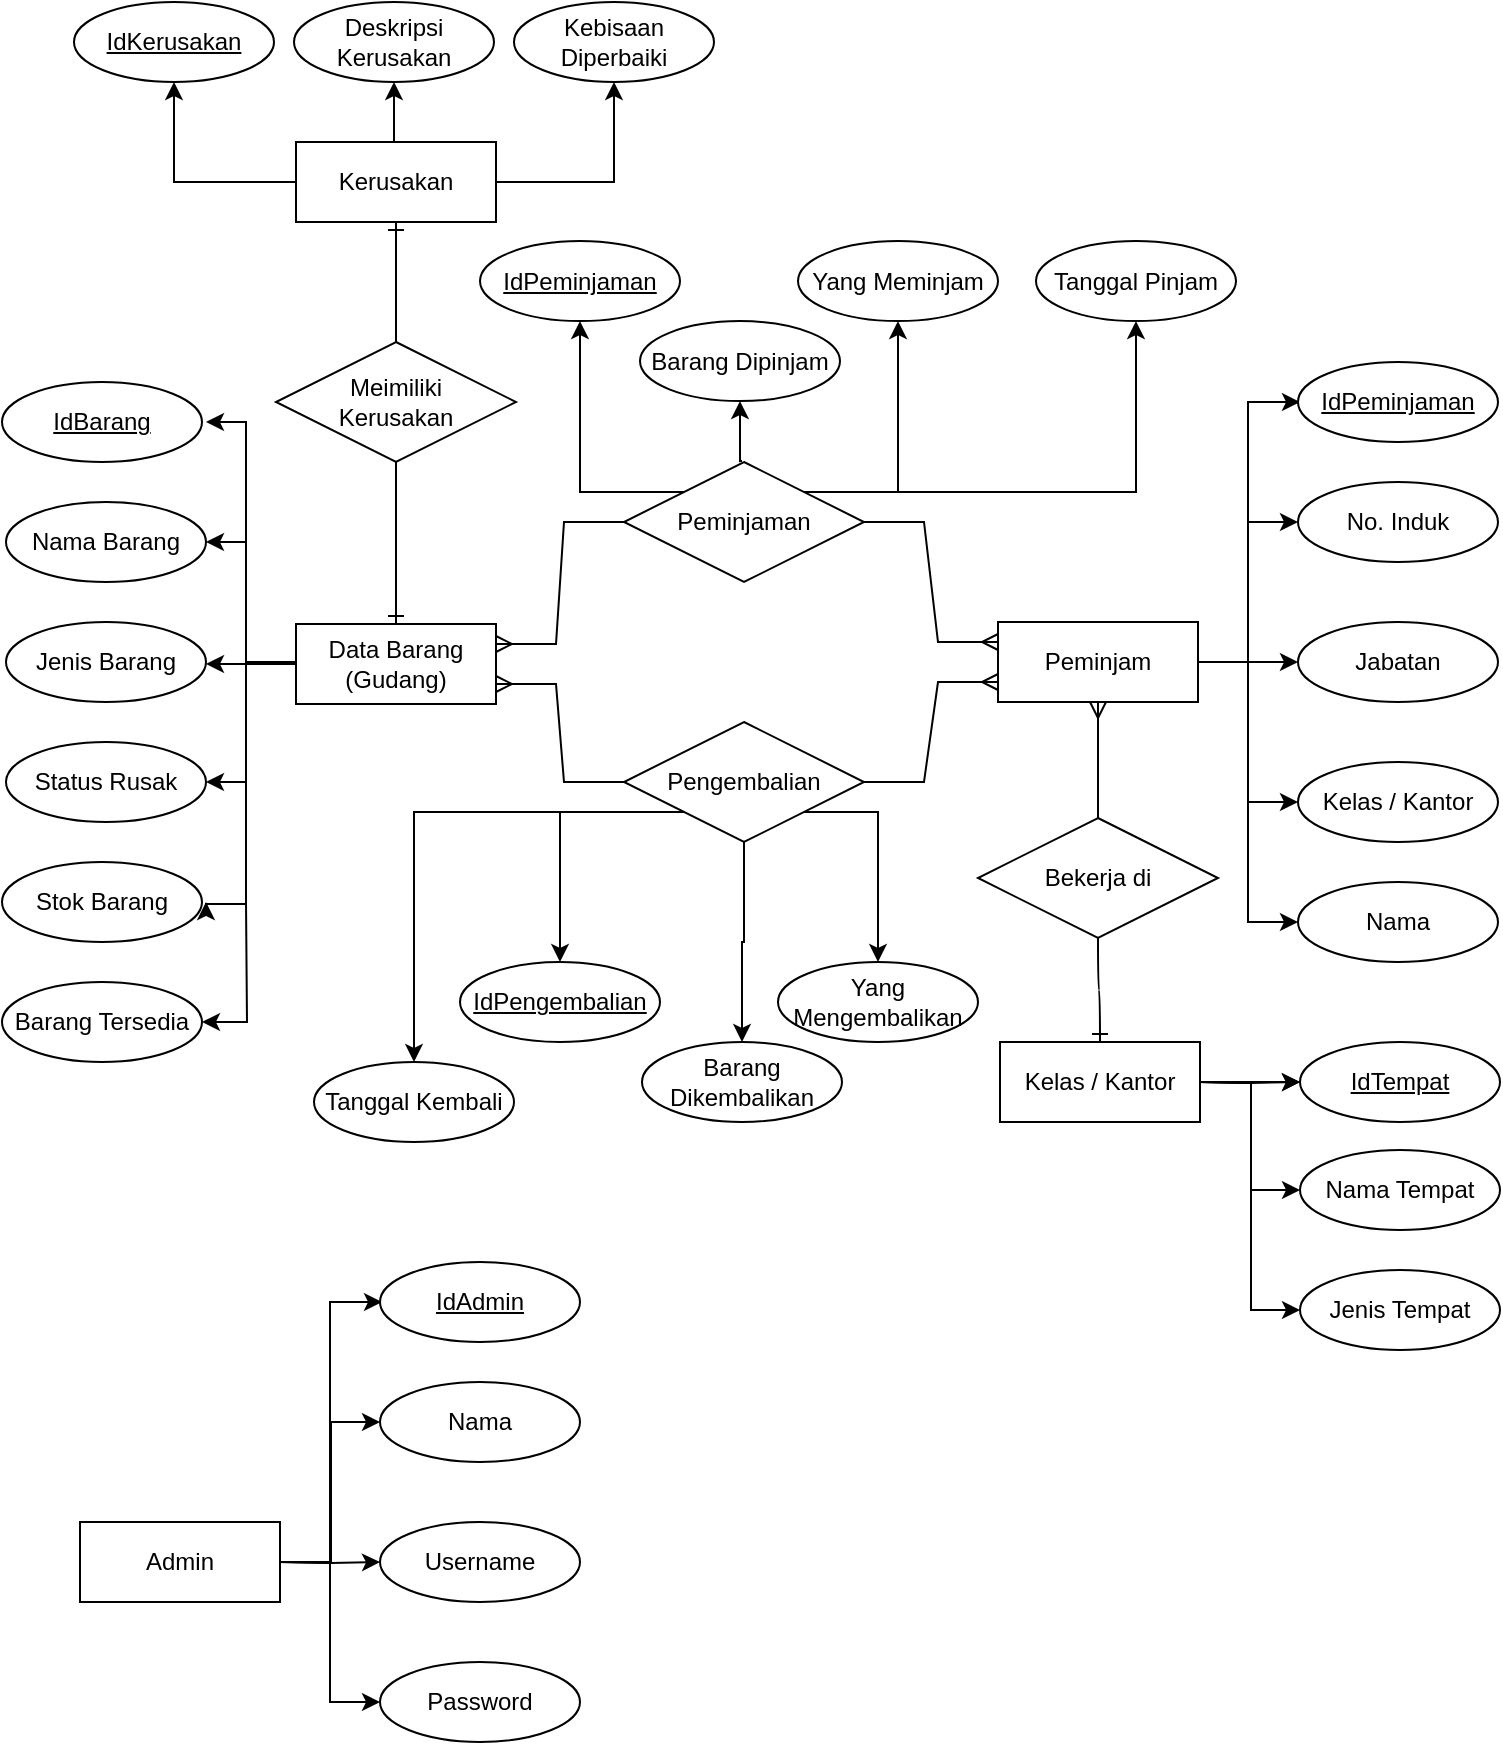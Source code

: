 <mxfile version="22.1.2" type="github">
  <diagram id="R2lEEEUBdFMjLlhIrx00" name="Page-1">
    <mxGraphModel dx="978" dy="496" grid="1" gridSize="10" guides="1" tooltips="1" connect="1" arrows="1" fold="1" page="1" pageScale="1" pageWidth="850" pageHeight="1100" math="0" shadow="0" extFonts="Permanent Marker^https://fonts.googleapis.com/css?family=Permanent+Marker">
      <root>
        <mxCell id="0" />
        <mxCell id="1" parent="0" />
        <mxCell id="rnDNzWzCn7bHDK5vCDhE-5" style="edgeStyle=orthogonalEdgeStyle;rounded=0;orthogonalLoop=1;jettySize=auto;html=1;exitX=1;exitY=0.5;exitDx=0;exitDy=0;entryX=0;entryY=0.5;entryDx=0;entryDy=0;" edge="1" parent="1" source="rnDNzWzCn7bHDK5vCDhE-1" target="rnDNzWzCn7bHDK5vCDhE-4">
          <mxGeometry relative="1" as="geometry" />
        </mxCell>
        <mxCell id="rnDNzWzCn7bHDK5vCDhE-6" style="edgeStyle=orthogonalEdgeStyle;rounded=0;orthogonalLoop=1;jettySize=auto;html=1;entryX=0;entryY=0.5;entryDx=0;entryDy=0;" edge="1" parent="1" source="rnDNzWzCn7bHDK5vCDhE-1" target="rnDNzWzCn7bHDK5vCDhE-3">
          <mxGeometry relative="1" as="geometry" />
        </mxCell>
        <mxCell id="rnDNzWzCn7bHDK5vCDhE-7" style="edgeStyle=orthogonalEdgeStyle;rounded=0;orthogonalLoop=1;jettySize=auto;html=1;entryX=0;entryY=0.5;entryDx=0;entryDy=0;" edge="1" parent="1" source="rnDNzWzCn7bHDK5vCDhE-1" target="rnDNzWzCn7bHDK5vCDhE-2">
          <mxGeometry relative="1" as="geometry" />
        </mxCell>
        <mxCell id="rnDNzWzCn7bHDK5vCDhE-14" value="" style="edgeStyle=orthogonalEdgeStyle;rounded=0;orthogonalLoop=1;jettySize=auto;html=1;exitX=1;exitY=0.5;exitDx=0;exitDy=0;entryX=0;entryY=0.5;entryDx=0;entryDy=0;" edge="1" parent="1" source="rnDNzWzCn7bHDK5vCDhE-1">
          <mxGeometry relative="1" as="geometry">
            <mxPoint x="644" y="340" as="sourcePoint" />
            <mxPoint x="690" y="210" as="targetPoint" />
            <Array as="points">
              <mxPoint x="664" y="340" />
              <mxPoint x="664" y="210" />
            </Array>
          </mxGeometry>
        </mxCell>
        <mxCell id="rnDNzWzCn7bHDK5vCDhE-72" style="edgeStyle=entityRelationEdgeStyle;rounded=0;orthogonalLoop=1;jettySize=auto;html=1;exitX=0;exitY=0.25;exitDx=0;exitDy=0;entryX=1;entryY=0.5;entryDx=0;entryDy=0;elbow=vertical;endArrow=none;endFill=0;startArrow=ERmany;startFill=0;" edge="1" parent="1" source="rnDNzWzCn7bHDK5vCDhE-1" target="rnDNzWzCn7bHDK5vCDhE-70">
          <mxGeometry relative="1" as="geometry" />
        </mxCell>
        <mxCell id="rnDNzWzCn7bHDK5vCDhE-1" value="Peminjam" style="whiteSpace=wrap;html=1;align=center;" vertex="1" parent="1">
          <mxGeometry x="539" y="320" width="100" height="40" as="geometry" />
        </mxCell>
        <mxCell id="rnDNzWzCn7bHDK5vCDhE-2" value="No. Induk" style="ellipse;whiteSpace=wrap;html=1;align=center;" vertex="1" parent="1">
          <mxGeometry x="689" y="250" width="100" height="40" as="geometry" />
        </mxCell>
        <mxCell id="rnDNzWzCn7bHDK5vCDhE-3" value="Jabatan" style="ellipse;whiteSpace=wrap;html=1;align=center;" vertex="1" parent="1">
          <mxGeometry x="689" y="320" width="100" height="40" as="geometry" />
        </mxCell>
        <mxCell id="rnDNzWzCn7bHDK5vCDhE-4" value="Kelas / Kantor" style="ellipse;whiteSpace=wrap;html=1;align=center;" vertex="1" parent="1">
          <mxGeometry x="689" y="390" width="100" height="40" as="geometry" />
        </mxCell>
        <mxCell id="rnDNzWzCn7bHDK5vCDhE-8" value="Admin" style="whiteSpace=wrap;html=1;align=center;" vertex="1" parent="1">
          <mxGeometry x="80" y="770" width="100" height="40" as="geometry" />
        </mxCell>
        <mxCell id="rnDNzWzCn7bHDK5vCDhE-64" style="edgeStyle=orthogonalEdgeStyle;rounded=0;orthogonalLoop=1;jettySize=auto;html=1;exitX=0;exitY=0.5;exitDx=0;exitDy=0;" edge="1" parent="1" source="rnDNzWzCn7bHDK5vCDhE-10">
          <mxGeometry relative="1" as="geometry">
            <mxPoint x="143" y="220" as="targetPoint" />
            <Array as="points">
              <mxPoint x="163" y="341" />
              <mxPoint x="163" y="220" />
            </Array>
          </mxGeometry>
        </mxCell>
        <mxCell id="rnDNzWzCn7bHDK5vCDhE-66" style="edgeStyle=orthogonalEdgeStyle;rounded=0;orthogonalLoop=1;jettySize=auto;html=1;" edge="1" parent="1" source="rnDNzWzCn7bHDK5vCDhE-10">
          <mxGeometry relative="1" as="geometry">
            <mxPoint x="143" y="341" as="targetPoint" />
          </mxGeometry>
        </mxCell>
        <mxCell id="rnDNzWzCn7bHDK5vCDhE-67" style="edgeStyle=orthogonalEdgeStyle;rounded=0;orthogonalLoop=1;jettySize=auto;html=1;exitX=0;exitY=0.5;exitDx=0;exitDy=0;" edge="1" parent="1" source="rnDNzWzCn7bHDK5vCDhE-10">
          <mxGeometry relative="1" as="geometry">
            <mxPoint x="143" y="400" as="targetPoint" />
            <Array as="points">
              <mxPoint x="163" y="340" />
              <mxPoint x="163" y="400" />
            </Array>
          </mxGeometry>
        </mxCell>
        <mxCell id="rnDNzWzCn7bHDK5vCDhE-10" value="Data Barang (Gudang)" style="whiteSpace=wrap;html=1;align=center;" vertex="1" parent="1">
          <mxGeometry x="188" y="321" width="100" height="40" as="geometry" />
        </mxCell>
        <mxCell id="rnDNzWzCn7bHDK5vCDhE-87" style="edgeStyle=orthogonalEdgeStyle;rounded=0;orthogonalLoop=1;jettySize=auto;html=1;entryX=0.5;entryY=1;entryDx=0;entryDy=0;" edge="1" parent="1" source="rnDNzWzCn7bHDK5vCDhE-11" target="rnDNzWzCn7bHDK5vCDhE-82">
          <mxGeometry relative="1" as="geometry" />
        </mxCell>
        <mxCell id="rnDNzWzCn7bHDK5vCDhE-88" style="edgeStyle=orthogonalEdgeStyle;rounded=0;orthogonalLoop=1;jettySize=auto;html=1;exitX=0.5;exitY=0;exitDx=0;exitDy=0;entryX=0.5;entryY=1;entryDx=0;entryDy=0;" edge="1" parent="1" source="rnDNzWzCn7bHDK5vCDhE-11" target="rnDNzWzCn7bHDK5vCDhE-84">
          <mxGeometry relative="1" as="geometry" />
        </mxCell>
        <mxCell id="rnDNzWzCn7bHDK5vCDhE-89" style="edgeStyle=orthogonalEdgeStyle;rounded=0;orthogonalLoop=1;jettySize=auto;html=1;exitX=1;exitY=0.5;exitDx=0;exitDy=0;entryX=0.5;entryY=1;entryDx=0;entryDy=0;" edge="1" parent="1" source="rnDNzWzCn7bHDK5vCDhE-11" target="rnDNzWzCn7bHDK5vCDhE-85">
          <mxGeometry relative="1" as="geometry" />
        </mxCell>
        <mxCell id="rnDNzWzCn7bHDK5vCDhE-11" value="Kerusakan" style="whiteSpace=wrap;html=1;align=center;" vertex="1" parent="1">
          <mxGeometry x="188" y="80" width="100" height="40" as="geometry" />
        </mxCell>
        <mxCell id="rnDNzWzCn7bHDK5vCDhE-12" value="Kelas / Kantor" style="whiteSpace=wrap;html=1;align=center;" vertex="1" parent="1">
          <mxGeometry x="540" y="530" width="100" height="40" as="geometry" />
        </mxCell>
        <mxCell id="rnDNzWzCn7bHDK5vCDhE-15" value="IdPeminjaman" style="ellipse;whiteSpace=wrap;html=1;align=center;fontStyle=4;" vertex="1" parent="1">
          <mxGeometry x="689" y="190" width="100" height="40" as="geometry" />
        </mxCell>
        <mxCell id="rnDNzWzCn7bHDK5vCDhE-16" style="edgeStyle=orthogonalEdgeStyle;rounded=0;orthogonalLoop=1;jettySize=auto;html=1;exitX=1;exitY=0.5;exitDx=0;exitDy=0;entryX=0;entryY=0.5;entryDx=0;entryDy=0;" edge="1" parent="1" target="rnDNzWzCn7bHDK5vCDhE-22">
          <mxGeometry relative="1" as="geometry">
            <mxPoint x="180" y="790" as="sourcePoint" />
            <Array as="points">
              <mxPoint x="205" y="790" />
              <mxPoint x="205" y="860" />
            </Array>
          </mxGeometry>
        </mxCell>
        <mxCell id="rnDNzWzCn7bHDK5vCDhE-17" style="edgeStyle=orthogonalEdgeStyle;rounded=0;orthogonalLoop=1;jettySize=auto;html=1;entryX=0;entryY=0.5;entryDx=0;entryDy=0;" edge="1" parent="1" target="rnDNzWzCn7bHDK5vCDhE-21">
          <mxGeometry relative="1" as="geometry">
            <mxPoint x="180" y="790" as="sourcePoint" />
          </mxGeometry>
        </mxCell>
        <mxCell id="rnDNzWzCn7bHDK5vCDhE-18" style="edgeStyle=orthogonalEdgeStyle;rounded=0;orthogonalLoop=1;jettySize=auto;html=1;entryX=0;entryY=0.5;entryDx=0;entryDy=0;" edge="1" parent="1" target="rnDNzWzCn7bHDK5vCDhE-20">
          <mxGeometry relative="1" as="geometry">
            <mxPoint x="180" y="790" as="sourcePoint" />
          </mxGeometry>
        </mxCell>
        <mxCell id="rnDNzWzCn7bHDK5vCDhE-19" value="" style="edgeStyle=orthogonalEdgeStyle;rounded=0;orthogonalLoop=1;jettySize=auto;html=1;exitX=1;exitY=0.5;exitDx=0;exitDy=0;entryX=0;entryY=0.5;entryDx=0;entryDy=0;" edge="1" parent="1">
          <mxGeometry relative="1" as="geometry">
            <mxPoint x="180" y="790" as="sourcePoint" />
            <mxPoint x="231" y="660" as="targetPoint" />
            <Array as="points">
              <mxPoint x="205" y="790" />
              <mxPoint x="205" y="660" />
            </Array>
          </mxGeometry>
        </mxCell>
        <mxCell id="rnDNzWzCn7bHDK5vCDhE-20" value="Nama" style="ellipse;whiteSpace=wrap;html=1;align=center;" vertex="1" parent="1">
          <mxGeometry x="230" y="700" width="100" height="40" as="geometry" />
        </mxCell>
        <mxCell id="rnDNzWzCn7bHDK5vCDhE-21" value="Username" style="ellipse;whiteSpace=wrap;html=1;align=center;" vertex="1" parent="1">
          <mxGeometry x="230" y="770" width="100" height="40" as="geometry" />
        </mxCell>
        <mxCell id="rnDNzWzCn7bHDK5vCDhE-22" value="Password" style="ellipse;whiteSpace=wrap;html=1;align=center;" vertex="1" parent="1">
          <mxGeometry x="230" y="840" width="100" height="40" as="geometry" />
        </mxCell>
        <mxCell id="rnDNzWzCn7bHDK5vCDhE-23" value="IdAdmin" style="ellipse;whiteSpace=wrap;html=1;align=center;fontStyle=4;" vertex="1" parent="1">
          <mxGeometry x="230" y="640" width="100" height="40" as="geometry" />
        </mxCell>
        <mxCell id="rnDNzWzCn7bHDK5vCDhE-24" style="edgeStyle=orthogonalEdgeStyle;rounded=0;orthogonalLoop=1;jettySize=auto;html=1;exitX=1;exitY=0.5;exitDx=0;exitDy=0;entryX=0;entryY=0.5;entryDx=0;entryDy=0;" edge="1" parent="1" target="rnDNzWzCn7bHDK5vCDhE-25" source="rnDNzWzCn7bHDK5vCDhE-1">
          <mxGeometry relative="1" as="geometry">
            <mxPoint x="639" y="400" as="sourcePoint" />
          </mxGeometry>
        </mxCell>
        <mxCell id="rnDNzWzCn7bHDK5vCDhE-25" value="Nama" style="ellipse;whiteSpace=wrap;html=1;align=center;" vertex="1" parent="1">
          <mxGeometry x="689" y="450" width="100" height="40" as="geometry" />
        </mxCell>
        <mxCell id="rnDNzWzCn7bHDK5vCDhE-27" style="edgeStyle=orthogonalEdgeStyle;rounded=0;orthogonalLoop=1;jettySize=auto;html=1;entryX=0;entryY=0.5;entryDx=0;entryDy=0;" edge="1" parent="1" target="rnDNzWzCn7bHDK5vCDhE-31">
          <mxGeometry relative="1" as="geometry">
            <mxPoint x="640" y="550" as="sourcePoint" />
          </mxGeometry>
        </mxCell>
        <mxCell id="rnDNzWzCn7bHDK5vCDhE-28" style="edgeStyle=orthogonalEdgeStyle;rounded=0;orthogonalLoop=1;jettySize=auto;html=1;entryX=0;entryY=0.5;entryDx=0;entryDy=0;" edge="1" parent="1" target="rnDNzWzCn7bHDK5vCDhE-30">
          <mxGeometry relative="1" as="geometry">
            <mxPoint x="640" y="550" as="sourcePoint" />
          </mxGeometry>
        </mxCell>
        <mxCell id="rnDNzWzCn7bHDK5vCDhE-29" value="" style="edgeStyle=orthogonalEdgeStyle;rounded=0;orthogonalLoop=1;jettySize=auto;html=1;exitX=1;exitY=0.5;exitDx=0;exitDy=0;entryX=0;entryY=0.5;entryDx=0;entryDy=0;" edge="1" parent="1" target="rnDNzWzCn7bHDK5vCDhE-32">
          <mxGeometry relative="1" as="geometry">
            <mxPoint x="640" y="550" as="sourcePoint" />
            <mxPoint x="691" y="420" as="targetPoint" />
            <Array as="points">
              <mxPoint x="670" y="550" />
              <mxPoint x="670" y="550" />
            </Array>
          </mxGeometry>
        </mxCell>
        <mxCell id="rnDNzWzCn7bHDK5vCDhE-30" value="Jenis Tempat" style="ellipse;whiteSpace=wrap;html=1;align=center;" vertex="1" parent="1">
          <mxGeometry x="690" y="644" width="100" height="40" as="geometry" />
        </mxCell>
        <mxCell id="rnDNzWzCn7bHDK5vCDhE-31" value="Nama Tempat" style="ellipse;whiteSpace=wrap;html=1;align=center;" vertex="1" parent="1">
          <mxGeometry x="690" y="584" width="100" height="40" as="geometry" />
        </mxCell>
        <mxCell id="rnDNzWzCn7bHDK5vCDhE-34" value="IdBarang" style="ellipse;whiteSpace=wrap;html=1;align=center;fontStyle=4;" vertex="1" parent="1">
          <mxGeometry x="41" y="200" width="100" height="40" as="geometry" />
        </mxCell>
        <mxCell id="rnDNzWzCn7bHDK5vCDhE-35" value="" style="edgeStyle=orthogonalEdgeStyle;rounded=0;orthogonalLoop=1;jettySize=auto;html=1;entryX=0;entryY=0.5;entryDx=0;entryDy=0;" edge="1" parent="1" target="rnDNzWzCn7bHDK5vCDhE-32">
          <mxGeometry relative="1" as="geometry">
            <mxPoint x="640" y="550" as="sourcePoint" />
            <mxPoint x="750" y="550" as="targetPoint" />
          </mxGeometry>
        </mxCell>
        <mxCell id="rnDNzWzCn7bHDK5vCDhE-32" value="IdTempat" style="ellipse;whiteSpace=wrap;html=1;align=center;fontStyle=4;" vertex="1" parent="1">
          <mxGeometry x="690" y="530" width="100" height="40" as="geometry" />
        </mxCell>
        <mxCell id="rnDNzWzCn7bHDK5vCDhE-38" value="Nama Barang" style="ellipse;whiteSpace=wrap;html=1;align=center;" vertex="1" parent="1">
          <mxGeometry x="43" y="260" width="100" height="40" as="geometry" />
        </mxCell>
        <mxCell id="rnDNzWzCn7bHDK5vCDhE-39" value="Jenis Barang" style="ellipse;whiteSpace=wrap;html=1;align=center;" vertex="1" parent="1">
          <mxGeometry x="43" y="320" width="100" height="40" as="geometry" />
        </mxCell>
        <mxCell id="rnDNzWzCn7bHDK5vCDhE-40" value="Status Rusak" style="ellipse;whiteSpace=wrap;html=1;align=center;" vertex="1" parent="1">
          <mxGeometry x="43" y="380" width="100" height="40" as="geometry" />
        </mxCell>
        <mxCell id="rnDNzWzCn7bHDK5vCDhE-54" value="Stok Barang" style="ellipse;whiteSpace=wrap;html=1;align=center;" vertex="1" parent="1">
          <mxGeometry x="41" y="440" width="100" height="40" as="geometry" />
        </mxCell>
        <mxCell id="rnDNzWzCn7bHDK5vCDhE-69" style="edgeStyle=orthogonalEdgeStyle;rounded=0;orthogonalLoop=1;jettySize=auto;html=1;exitX=1;exitY=0.5;exitDx=0;exitDy=0;startArrow=classic;startFill=1;endArrow=none;endFill=0;" edge="1" parent="1" source="rnDNzWzCn7bHDK5vCDhE-55">
          <mxGeometry relative="1" as="geometry">
            <mxPoint x="163.0" y="460" as="targetPoint" />
          </mxGeometry>
        </mxCell>
        <mxCell id="rnDNzWzCn7bHDK5vCDhE-55" value="Barang Tersedia" style="ellipse;whiteSpace=wrap;html=1;align=center;" vertex="1" parent="1">
          <mxGeometry x="41" y="500" width="100" height="40" as="geometry" />
        </mxCell>
        <mxCell id="rnDNzWzCn7bHDK5vCDhE-56" value="Bekerja di" style="shape=rhombus;perimeter=rhombusPerimeter;whiteSpace=wrap;html=1;align=center;" vertex="1" parent="1">
          <mxGeometry x="529" y="418" width="120" height="60" as="geometry" />
        </mxCell>
        <mxCell id="rnDNzWzCn7bHDK5vCDhE-61" value="" style="edgeStyle=orthogonalEdgeStyle;fontSize=12;html=1;endArrow=ERmany;rounded=0;entryX=0.5;entryY=1;entryDx=0;entryDy=0;exitX=0.5;exitY=0;exitDx=0;exitDy=0;curved=1;" edge="1" parent="1" source="rnDNzWzCn7bHDK5vCDhE-56" target="rnDNzWzCn7bHDK5vCDhE-1">
          <mxGeometry width="100" height="100" relative="1" as="geometry">
            <mxPoint x="402" y="470" as="sourcePoint" />
            <mxPoint x="502" y="370" as="targetPoint" />
          </mxGeometry>
        </mxCell>
        <mxCell id="rnDNzWzCn7bHDK5vCDhE-63" value="" style="edgeStyle=orthogonalEdgeStyle;fontSize=12;html=1;endArrow=ERone;endFill=1;rounded=0;entryX=0.5;entryY=0;entryDx=0;entryDy=0;exitX=0.5;exitY=1;exitDx=0;exitDy=0;curved=1;" edge="1" parent="1" source="rnDNzWzCn7bHDK5vCDhE-56" target="rnDNzWzCn7bHDK5vCDhE-12">
          <mxGeometry width="100" height="100" relative="1" as="geometry">
            <mxPoint x="262" y="580" as="sourcePoint" />
            <mxPoint x="362" y="480" as="targetPoint" />
          </mxGeometry>
        </mxCell>
        <mxCell id="rnDNzWzCn7bHDK5vCDhE-65" style="edgeStyle=orthogonalEdgeStyle;rounded=0;orthogonalLoop=1;jettySize=auto;html=1;exitX=0;exitY=0.5;exitDx=0;exitDy=0;entryX=1;entryY=0.5;entryDx=0;entryDy=0;" edge="1" parent="1" source="rnDNzWzCn7bHDK5vCDhE-10" target="rnDNzWzCn7bHDK5vCDhE-38">
          <mxGeometry relative="1" as="geometry">
            <mxPoint x="153" y="230" as="targetPoint" />
            <mxPoint x="198" y="351" as="sourcePoint" />
            <Array as="points">
              <mxPoint x="163" y="341" />
              <mxPoint x="163" y="280" />
            </Array>
          </mxGeometry>
        </mxCell>
        <mxCell id="rnDNzWzCn7bHDK5vCDhE-68" style="edgeStyle=orthogonalEdgeStyle;rounded=0;orthogonalLoop=1;jettySize=auto;html=1;endArrow=classic;endFill=1;" edge="1" parent="1">
          <mxGeometry relative="1" as="geometry">
            <mxPoint x="143" y="460" as="targetPoint" />
            <mxPoint x="188" y="341" as="sourcePoint" />
            <Array as="points">
              <mxPoint x="163" y="341" />
              <mxPoint x="163" y="461" />
            </Array>
          </mxGeometry>
        </mxCell>
        <mxCell id="rnDNzWzCn7bHDK5vCDhE-74" style="edgeStyle=entityRelationEdgeStyle;rounded=0;orthogonalLoop=1;jettySize=auto;html=1;entryX=1;entryY=0.25;entryDx=0;entryDy=0;endArrow=ERmany;endFill=0;startArrow=none;startFill=0;" edge="1" parent="1" source="rnDNzWzCn7bHDK5vCDhE-70" target="rnDNzWzCn7bHDK5vCDhE-10">
          <mxGeometry relative="1" as="geometry" />
        </mxCell>
        <mxCell id="rnDNzWzCn7bHDK5vCDhE-70" value="Peminjaman" style="shape=rhombus;perimeter=rhombusPerimeter;whiteSpace=wrap;html=1;align=center;" vertex="1" parent="1">
          <mxGeometry x="352" y="240" width="120" height="60" as="geometry" />
        </mxCell>
        <mxCell id="rnDNzWzCn7bHDK5vCDhE-71" value="Pengembalian" style="shape=rhombus;perimeter=rhombusPerimeter;whiteSpace=wrap;html=1;align=center;" vertex="1" parent="1">
          <mxGeometry x="352" y="370" width="120" height="60" as="geometry" />
        </mxCell>
        <mxCell id="rnDNzWzCn7bHDK5vCDhE-75" style="edgeStyle=entityRelationEdgeStyle;rounded=0;orthogonalLoop=1;jettySize=auto;html=1;exitX=0;exitY=0.75;exitDx=0;exitDy=0;entryX=1;entryY=0.5;entryDx=0;entryDy=0;elbow=vertical;endArrow=none;endFill=0;startArrow=ERmany;startFill=0;" edge="1" parent="1" source="rnDNzWzCn7bHDK5vCDhE-1" target="rnDNzWzCn7bHDK5vCDhE-71">
          <mxGeometry relative="1" as="geometry">
            <mxPoint x="549" y="340" as="sourcePoint" />
            <mxPoint x="482" y="280" as="targetPoint" />
          </mxGeometry>
        </mxCell>
        <mxCell id="rnDNzWzCn7bHDK5vCDhE-76" style="edgeStyle=entityRelationEdgeStyle;rounded=0;orthogonalLoop=1;jettySize=auto;html=1;entryX=0;entryY=0.5;entryDx=0;entryDy=0;endArrow=none;endFill=0;startArrow=ERmany;startFill=0;exitX=1;exitY=0.75;exitDx=0;exitDy=0;" edge="1" parent="1" source="rnDNzWzCn7bHDK5vCDhE-10" target="rnDNzWzCn7bHDK5vCDhE-71">
          <mxGeometry relative="1" as="geometry">
            <mxPoint x="362" y="280" as="sourcePoint" />
            <mxPoint x="298" y="341" as="targetPoint" />
          </mxGeometry>
        </mxCell>
        <mxCell id="rnDNzWzCn7bHDK5vCDhE-78" value="Meimiliki &lt;br&gt;Kerusakan" style="shape=rhombus;perimeter=rhombusPerimeter;whiteSpace=wrap;html=1;align=center;" vertex="1" parent="1">
          <mxGeometry x="178" y="180" width="120" height="60" as="geometry" />
        </mxCell>
        <mxCell id="rnDNzWzCn7bHDK5vCDhE-79" value="" style="edgeStyle=orthogonalEdgeStyle;fontSize=12;html=1;endArrow=ERone;endFill=1;rounded=0;entryX=0.5;entryY=0;entryDx=0;entryDy=0;exitX=0.5;exitY=1;exitDx=0;exitDy=0;curved=1;" edge="1" parent="1" source="rnDNzWzCn7bHDK5vCDhE-78" target="rnDNzWzCn7bHDK5vCDhE-10">
          <mxGeometry width="100" height="100" relative="1" as="geometry">
            <mxPoint x="200" y="500" as="sourcePoint" />
            <mxPoint x="300" y="400" as="targetPoint" />
          </mxGeometry>
        </mxCell>
        <mxCell id="rnDNzWzCn7bHDK5vCDhE-80" value="" style="edgeStyle=orthogonalEdgeStyle;fontSize=12;html=1;endArrow=ERone;endFill=1;rounded=0;entryX=0.5;entryY=1;entryDx=0;entryDy=0;curved=1;exitX=0.5;exitY=0;exitDx=0;exitDy=0;" edge="1" parent="1" source="rnDNzWzCn7bHDK5vCDhE-78" target="rnDNzWzCn7bHDK5vCDhE-11">
          <mxGeometry width="100" height="100" relative="1" as="geometry">
            <mxPoint x="238" y="185" as="sourcePoint" />
            <mxPoint x="248" y="331" as="targetPoint" />
          </mxGeometry>
        </mxCell>
        <mxCell id="rnDNzWzCn7bHDK5vCDhE-82" value="IdKerusakan" style="ellipse;whiteSpace=wrap;html=1;align=center;fontStyle=4;" vertex="1" parent="1">
          <mxGeometry x="77" y="10" width="100" height="40" as="geometry" />
        </mxCell>
        <mxCell id="rnDNzWzCn7bHDK5vCDhE-84" value="Deskripsi Kerusakan" style="ellipse;whiteSpace=wrap;html=1;align=center;" vertex="1" parent="1">
          <mxGeometry x="187" y="10" width="100" height="40" as="geometry" />
        </mxCell>
        <mxCell id="rnDNzWzCn7bHDK5vCDhE-85" value="Kebisaan Diperbaiki" style="ellipse;whiteSpace=wrap;html=1;align=center;" vertex="1" parent="1">
          <mxGeometry x="297" y="10" width="100" height="40" as="geometry" />
        </mxCell>
        <mxCell id="rnDNzWzCn7bHDK5vCDhE-90" style="edgeStyle=orthogonalEdgeStyle;rounded=0;orthogonalLoop=1;jettySize=auto;html=1;entryX=0.5;entryY=1;entryDx=0;entryDy=0;exitX=0;exitY=0;exitDx=0;exitDy=0;" edge="1" parent="1" target="rnDNzWzCn7bHDK5vCDhE-93" source="rnDNzWzCn7bHDK5vCDhE-70">
          <mxGeometry relative="1" as="geometry">
            <mxPoint x="391" y="249.44" as="sourcePoint" />
            <Array as="points">
              <mxPoint x="330" y="255" />
            </Array>
          </mxGeometry>
        </mxCell>
        <mxCell id="rnDNzWzCn7bHDK5vCDhE-91" style="edgeStyle=orthogonalEdgeStyle;rounded=0;orthogonalLoop=1;jettySize=auto;html=1;exitX=0.5;exitY=0;exitDx=0;exitDy=0;entryX=0.5;entryY=1;entryDx=0;entryDy=0;" edge="1" parent="1" target="rnDNzWzCn7bHDK5vCDhE-94">
          <mxGeometry relative="1" as="geometry">
            <mxPoint x="411" y="239.55" as="sourcePoint" />
          </mxGeometry>
        </mxCell>
        <mxCell id="rnDNzWzCn7bHDK5vCDhE-92" style="edgeStyle=orthogonalEdgeStyle;rounded=0;orthogonalLoop=1;jettySize=auto;html=1;exitX=1;exitY=0;exitDx=0;exitDy=0;entryX=0.5;entryY=1;entryDx=0;entryDy=0;" edge="1" parent="1" target="rnDNzWzCn7bHDK5vCDhE-95" source="rnDNzWzCn7bHDK5vCDhE-70">
          <mxGeometry relative="1" as="geometry">
            <mxPoint x="431" y="249.5" as="sourcePoint" />
            <Array as="points">
              <mxPoint x="489" y="255" />
            </Array>
          </mxGeometry>
        </mxCell>
        <mxCell id="rnDNzWzCn7bHDK5vCDhE-93" value="IdPeminjaman" style="ellipse;whiteSpace=wrap;html=1;align=center;fontStyle=4;" vertex="1" parent="1">
          <mxGeometry x="280" y="129.55" width="100" height="40" as="geometry" />
        </mxCell>
        <mxCell id="rnDNzWzCn7bHDK5vCDhE-94" value="Barang Dipinjam" style="ellipse;whiteSpace=wrap;html=1;align=center;" vertex="1" parent="1">
          <mxGeometry x="360" y="169.55" width="100" height="40" as="geometry" />
        </mxCell>
        <mxCell id="rnDNzWzCn7bHDK5vCDhE-95" value="Yang Meminjam" style="ellipse;whiteSpace=wrap;html=1;align=center;" vertex="1" parent="1">
          <mxGeometry x="439" y="129.55" width="100" height="40" as="geometry" />
        </mxCell>
        <mxCell id="rnDNzWzCn7bHDK5vCDhE-96" style="edgeStyle=orthogonalEdgeStyle;rounded=0;orthogonalLoop=1;jettySize=auto;html=1;exitX=1;exitY=0;exitDx=0;exitDy=0;entryX=0.5;entryY=1;entryDx=0;entryDy=0;" edge="1" parent="1" target="rnDNzWzCn7bHDK5vCDhE-97" source="rnDNzWzCn7bHDK5vCDhE-70">
          <mxGeometry relative="1" as="geometry">
            <mxPoint x="550" y="249.5" as="sourcePoint" />
          </mxGeometry>
        </mxCell>
        <mxCell id="rnDNzWzCn7bHDK5vCDhE-97" value="Tanggal Pinjam" style="ellipse;whiteSpace=wrap;html=1;align=center;" vertex="1" parent="1">
          <mxGeometry x="558" y="129.55" width="100" height="40" as="geometry" />
        </mxCell>
        <mxCell id="rnDNzWzCn7bHDK5vCDhE-98" style="edgeStyle=orthogonalEdgeStyle;rounded=0;orthogonalLoop=1;jettySize=auto;html=1;entryX=0.5;entryY=0;entryDx=0;entryDy=0;exitX=0;exitY=1;exitDx=0;exitDy=0;" edge="1" parent="1" target="rnDNzWzCn7bHDK5vCDhE-101" source="rnDNzWzCn7bHDK5vCDhE-71">
          <mxGeometry relative="1" as="geometry">
            <mxPoint x="372" y="615.45" as="sourcePoint" />
            <Array as="points">
              <mxPoint x="320" y="415" />
            </Array>
          </mxGeometry>
        </mxCell>
        <mxCell id="rnDNzWzCn7bHDK5vCDhE-99" style="edgeStyle=orthogonalEdgeStyle;rounded=0;orthogonalLoop=1;jettySize=auto;html=1;exitX=0.5;exitY=1;exitDx=0;exitDy=0;entryX=0.5;entryY=0;entryDx=0;entryDy=0;" edge="1" parent="1" target="rnDNzWzCn7bHDK5vCDhE-102" source="rnDNzWzCn7bHDK5vCDhE-71">
          <mxGeometry relative="1" as="geometry">
            <mxPoint x="401" y="600" as="sourcePoint" />
          </mxGeometry>
        </mxCell>
        <mxCell id="rnDNzWzCn7bHDK5vCDhE-100" style="edgeStyle=orthogonalEdgeStyle;rounded=0;orthogonalLoop=1;jettySize=auto;html=1;exitX=1;exitY=1;exitDx=0;exitDy=0;entryX=0.5;entryY=0;entryDx=0;entryDy=0;" edge="1" parent="1" target="rnDNzWzCn7bHDK5vCDhE-103" source="rnDNzWzCn7bHDK5vCDhE-71">
          <mxGeometry relative="1" as="geometry">
            <mxPoint x="432" y="615.45" as="sourcePoint" />
            <Array as="points">
              <mxPoint x="479" y="415" />
            </Array>
          </mxGeometry>
        </mxCell>
        <mxCell id="rnDNzWzCn7bHDK5vCDhE-101" value="IdPengembalian" style="ellipse;whiteSpace=wrap;html=1;align=center;fontStyle=4;" vertex="1" parent="1">
          <mxGeometry x="270" y="490" width="100" height="40" as="geometry" />
        </mxCell>
        <mxCell id="rnDNzWzCn7bHDK5vCDhE-102" value="Barang Dikembalikan" style="ellipse;whiteSpace=wrap;html=1;align=center;" vertex="1" parent="1">
          <mxGeometry x="361" y="530" width="100" height="40" as="geometry" />
        </mxCell>
        <mxCell id="rnDNzWzCn7bHDK5vCDhE-103" value="Yang Mengembalikan" style="ellipse;whiteSpace=wrap;html=1;align=center;" vertex="1" parent="1">
          <mxGeometry x="429" y="490" width="100" height="40" as="geometry" />
        </mxCell>
        <mxCell id="rnDNzWzCn7bHDK5vCDhE-104" style="edgeStyle=orthogonalEdgeStyle;rounded=0;orthogonalLoop=1;jettySize=auto;html=1;exitX=0;exitY=1;exitDx=0;exitDy=0;entryX=0.5;entryY=0;entryDx=0;entryDy=0;" edge="1" parent="1" target="rnDNzWzCn7bHDK5vCDhE-105">
          <mxGeometry relative="1" as="geometry">
            <mxPoint x="381" y="415" as="sourcePoint" />
            <Array as="points">
              <mxPoint x="247" y="415" />
            </Array>
            <mxPoint x="240" y="490" as="targetPoint" />
          </mxGeometry>
        </mxCell>
        <mxCell id="rnDNzWzCn7bHDK5vCDhE-105" value="Tanggal Kembali" style="ellipse;whiteSpace=wrap;html=1;align=center;" vertex="1" parent="1">
          <mxGeometry x="197" y="540" width="100" height="40" as="geometry" />
        </mxCell>
      </root>
    </mxGraphModel>
  </diagram>
</mxfile>
